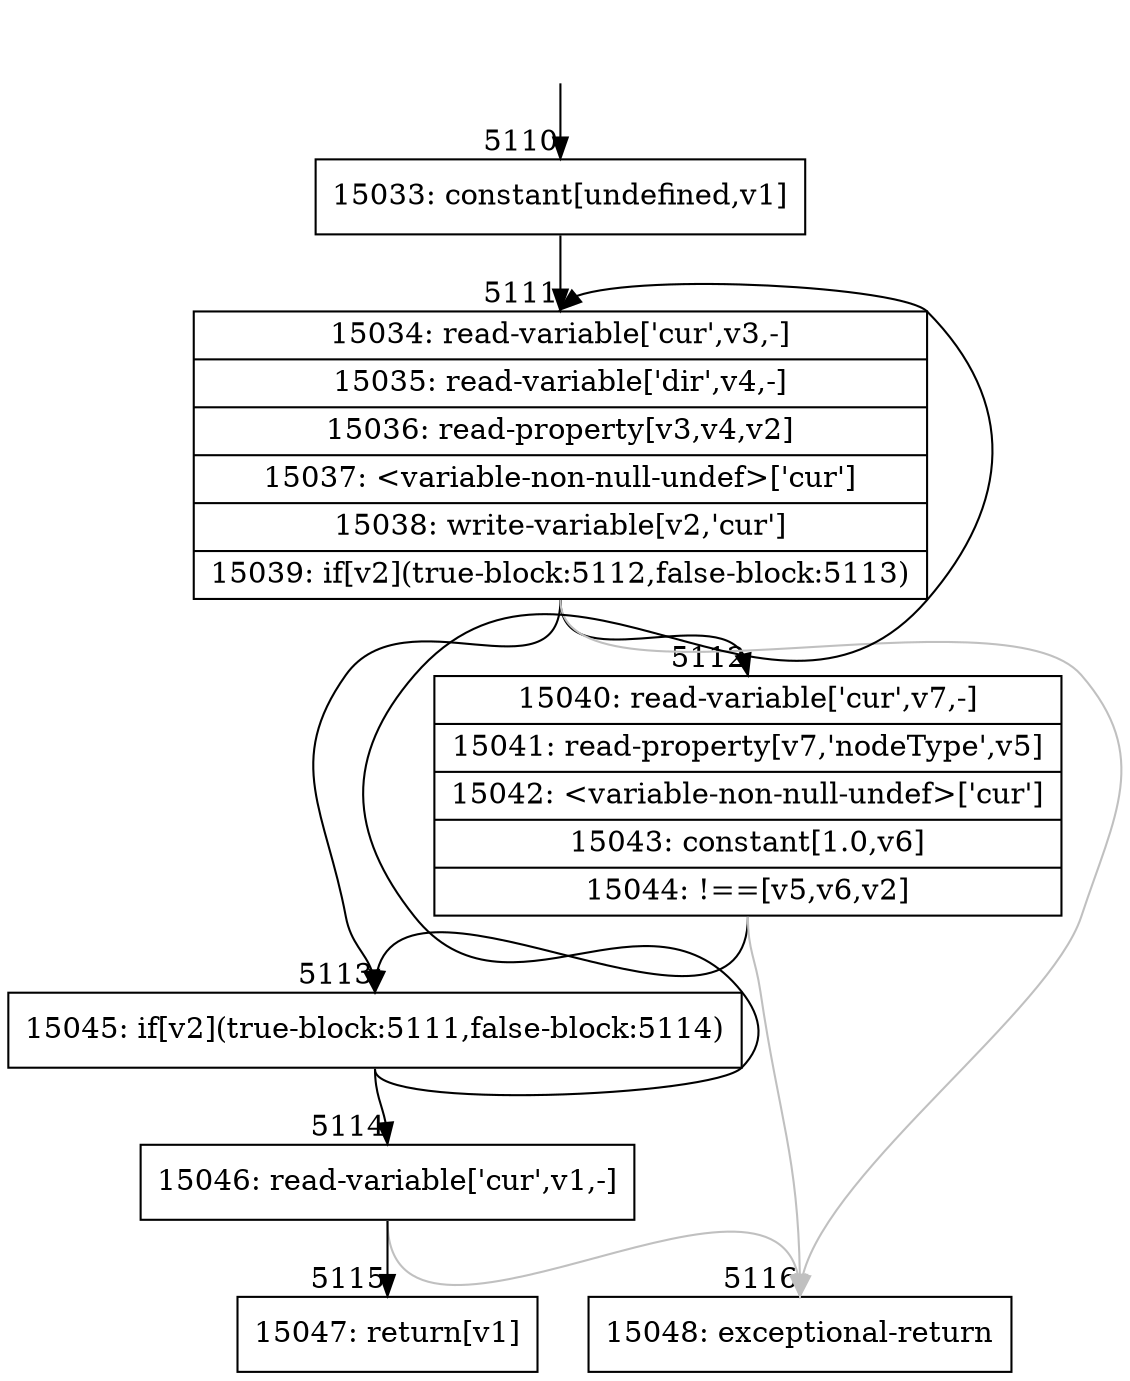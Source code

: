 digraph {
rankdir="TD"
BB_entry324[shape=none,label=""];
BB_entry324 -> BB5110 [tailport=s, headport=n, headlabel="    5110"]
BB5110 [shape=record label="{15033: constant[undefined,v1]}" ] 
BB5110 -> BB5111 [tailport=s, headport=n, headlabel="      5111"]
BB5111 [shape=record label="{15034: read-variable['cur',v3,-]|15035: read-variable['dir',v4,-]|15036: read-property[v3,v4,v2]|15037: \<variable-non-null-undef\>['cur']|15038: write-variable[v2,'cur']|15039: if[v2](true-block:5112,false-block:5113)}" ] 
BB5111 -> BB5113 [tailport=s, headport=n, headlabel="      5113"]
BB5111 -> BB5112 [tailport=s, headport=n, headlabel="      5112"]
BB5111 -> BB5116 [tailport=s, headport=n, color=gray, headlabel="      5116"]
BB5112 [shape=record label="{15040: read-variable['cur',v7,-]|15041: read-property[v7,'nodeType',v5]|15042: \<variable-non-null-undef\>['cur']|15043: constant[1.0,v6]|15044: !==[v5,v6,v2]}" ] 
BB5112 -> BB5113 [tailport=s, headport=n]
BB5112 -> BB5116 [tailport=s, headport=n, color=gray]
BB5113 [shape=record label="{15045: if[v2](true-block:5111,false-block:5114)}" ] 
BB5113 -> BB5111 [tailport=s, headport=n]
BB5113 -> BB5114 [tailport=s, headport=n, headlabel="      5114"]
BB5114 [shape=record label="{15046: read-variable['cur',v1,-]}" ] 
BB5114 -> BB5115 [tailport=s, headport=n, headlabel="      5115"]
BB5114 -> BB5116 [tailport=s, headport=n, color=gray]
BB5115 [shape=record label="{15047: return[v1]}" ] 
BB5116 [shape=record label="{15048: exceptional-return}" ] 
}
